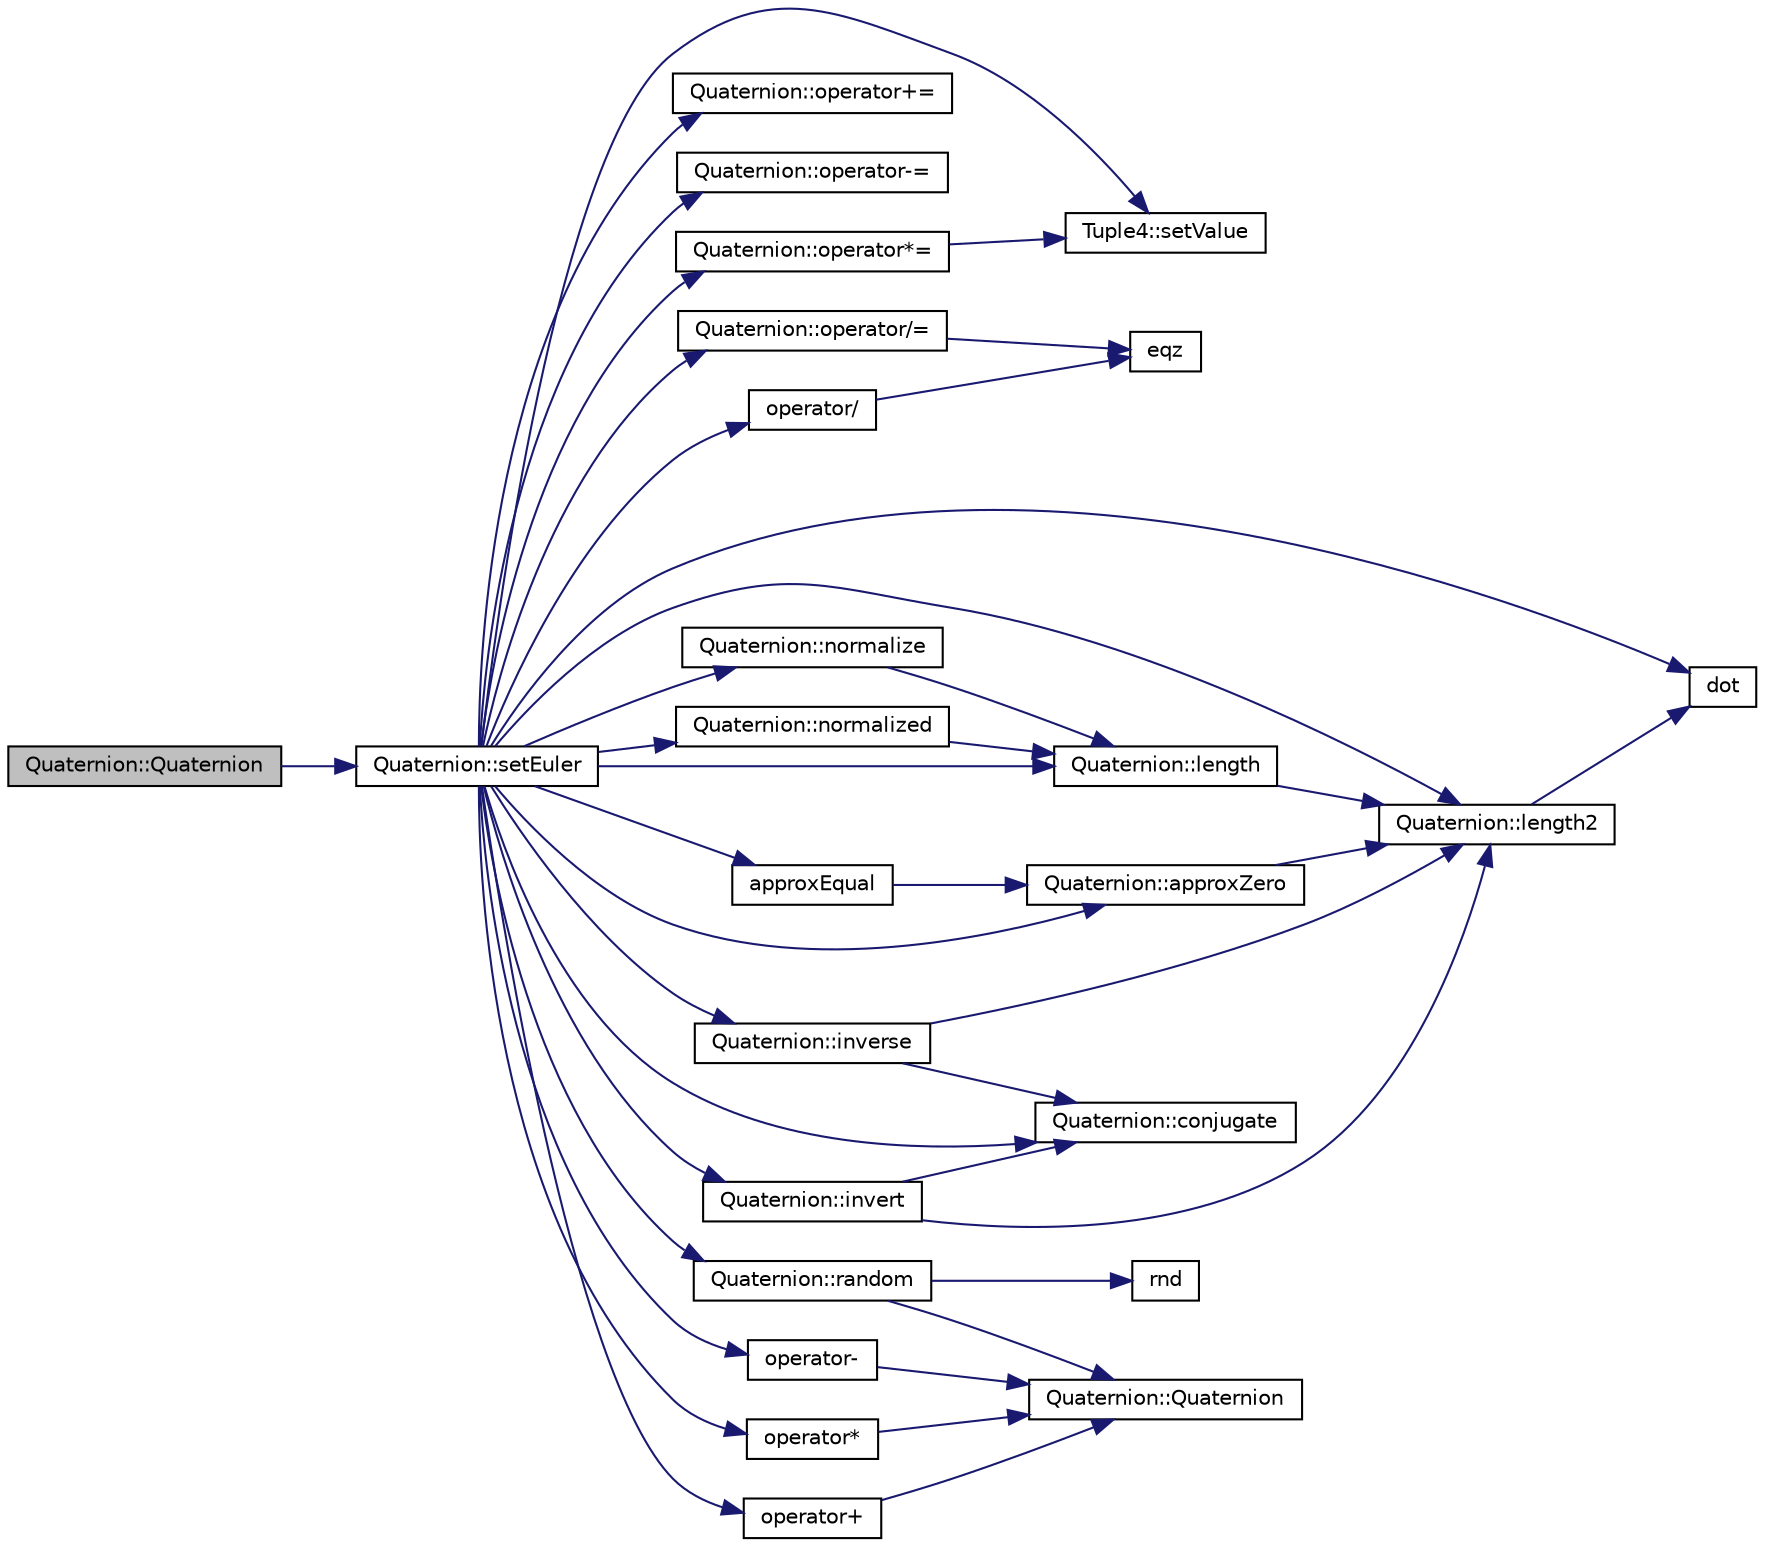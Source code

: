digraph "Quaternion::Quaternion"
{
  edge [fontname="Helvetica",fontsize="10",labelfontname="Helvetica",labelfontsize="10"];
  node [fontname="Helvetica",fontsize="10",shape=record];
  rankdir="LR";
  Node1 [label="Quaternion::Quaternion",height=0.2,width=0.4,color="black", fillcolor="grey75", style="filled", fontcolor="black"];
  Node1 -> Node2 [color="midnightblue",fontsize="10",style="solid",fontname="Helvetica"];
  Node2 [label="Quaternion::setEuler",height=0.2,width=0.4,color="black", fillcolor="white", style="filled",URL="$class_quaternion.html#ad4b1a898420fc0a127be19b6bcd609ac"];
  Node2 -> Node3 [color="midnightblue",fontsize="10",style="solid",fontname="Helvetica"];
  Node3 [label="Tuple4::setValue",height=0.2,width=0.4,color="black", fillcolor="white", style="filled",URL="$class_tuple4.html#a834d2dbe95693c00359e74095e38f932"];
  Node2 -> Node4 [color="midnightblue",fontsize="10",style="solid",fontname="Helvetica"];
  Node4 [label="Quaternion::operator+=",height=0.2,width=0.4,color="black", fillcolor="white", style="filled",URL="$class_quaternion.html#aac7d5610528f151ffc9469b0fdaaef52"];
  Node2 -> Node5 [color="midnightblue",fontsize="10",style="solid",fontname="Helvetica"];
  Node5 [label="Quaternion::operator-=",height=0.2,width=0.4,color="black", fillcolor="white", style="filled",URL="$class_quaternion.html#ace180c881a89099936efbf2ed3e81009"];
  Node2 -> Node6 [color="midnightblue",fontsize="10",style="solid",fontname="Helvetica"];
  Node6 [label="Quaternion::operator*=",height=0.2,width=0.4,color="black", fillcolor="white", style="filled",URL="$class_quaternion.html#a8941e3b43aabd15e2471e57ebd49c8a7"];
  Node6 -> Node3 [color="midnightblue",fontsize="10",style="solid",fontname="Helvetica"];
  Node2 -> Node7 [color="midnightblue",fontsize="10",style="solid",fontname="Helvetica"];
  Node7 [label="Quaternion::operator/=",height=0.2,width=0.4,color="black", fillcolor="white", style="filled",URL="$class_quaternion.html#aa10f5adf08d83970b04657ad9dee2537"];
  Node7 -> Node8 [color="midnightblue",fontsize="10",style="solid",fontname="Helvetica"];
  Node8 [label="eqz",height=0.2,width=0.4,color="black", fillcolor="white", style="filled",URL="$_basic_8h.html#a665ec20bb54e4ac38c9068f7d18893d2"];
  Node2 -> Node9 [color="midnightblue",fontsize="10",style="solid",fontname="Helvetica"];
  Node9 [label="Quaternion::length2",height=0.2,width=0.4,color="black", fillcolor="white", style="filled",URL="$class_quaternion.html#a4a4e91532cd1d3ee9c6da21e979c4f33"];
  Node9 -> Node10 [color="midnightblue",fontsize="10",style="solid",fontname="Helvetica"];
  Node10 [label="dot",height=0.2,width=0.4,color="black", fillcolor="white", style="filled",URL="$_quaternion_8h.html#af8cf8caa91dd2209c53a956d41cb26ae"];
  Node2 -> Node11 [color="midnightblue",fontsize="10",style="solid",fontname="Helvetica"];
  Node11 [label="Quaternion::length",height=0.2,width=0.4,color="black", fillcolor="white", style="filled",URL="$class_quaternion.html#a5e4e93c368555bc9abab47741366d0fb"];
  Node11 -> Node9 [color="midnightblue",fontsize="10",style="solid",fontname="Helvetica"];
  Node2 -> Node12 [color="midnightblue",fontsize="10",style="solid",fontname="Helvetica"];
  Node12 [label="Quaternion::approxZero",height=0.2,width=0.4,color="black", fillcolor="white", style="filled",URL="$class_quaternion.html#af1c8e09ad9086baec4a034355894455e"];
  Node12 -> Node9 [color="midnightblue",fontsize="10",style="solid",fontname="Helvetica"];
  Node2 -> Node13 [color="midnightblue",fontsize="10",style="solid",fontname="Helvetica"];
  Node13 [label="Quaternion::normalize",height=0.2,width=0.4,color="black", fillcolor="white", style="filled",URL="$class_quaternion.html#a48e6bafb249c895ed25f29dc9170e11e"];
  Node13 -> Node11 [color="midnightblue",fontsize="10",style="solid",fontname="Helvetica"];
  Node2 -> Node14 [color="midnightblue",fontsize="10",style="solid",fontname="Helvetica"];
  Node14 [label="Quaternion::normalized",height=0.2,width=0.4,color="black", fillcolor="white", style="filled",URL="$class_quaternion.html#ab5dfe38fa0b8252ed86890afcd2cdc56"];
  Node14 -> Node11 [color="midnightblue",fontsize="10",style="solid",fontname="Helvetica"];
  Node2 -> Node15 [color="midnightblue",fontsize="10",style="solid",fontname="Helvetica"];
  Node15 [label="Quaternion::conjugate",height=0.2,width=0.4,color="black", fillcolor="white", style="filled",URL="$class_quaternion.html#ae387bec8f394bdc58a5ac1480f11140f"];
  Node2 -> Node16 [color="midnightblue",fontsize="10",style="solid",fontname="Helvetica"];
  Node16 [label="Quaternion::invert",height=0.2,width=0.4,color="black", fillcolor="white", style="filled",URL="$class_quaternion.html#af412b81da68a27d6e5c259614f8e5fd3"];
  Node16 -> Node15 [color="midnightblue",fontsize="10",style="solid",fontname="Helvetica"];
  Node16 -> Node9 [color="midnightblue",fontsize="10",style="solid",fontname="Helvetica"];
  Node2 -> Node17 [color="midnightblue",fontsize="10",style="solid",fontname="Helvetica"];
  Node17 [label="Quaternion::inverse",height=0.2,width=0.4,color="black", fillcolor="white", style="filled",URL="$class_quaternion.html#a2e71a7ea0298adbed24994264921589a"];
  Node17 -> Node15 [color="midnightblue",fontsize="10",style="solid",fontname="Helvetica"];
  Node17 -> Node9 [color="midnightblue",fontsize="10",style="solid",fontname="Helvetica"];
  Node2 -> Node18 [color="midnightblue",fontsize="10",style="solid",fontname="Helvetica"];
  Node18 [label="Quaternion::random",height=0.2,width=0.4,color="black", fillcolor="white", style="filled",URL="$class_quaternion.html#a6b3cb5fe5b54bc636c0f5182eb261b20"];
  Node18 -> Node19 [color="midnightblue",fontsize="10",style="solid",fontname="Helvetica"];
  Node19 [label="rnd",height=0.2,width=0.4,color="black", fillcolor="white", style="filled",URL="$_basic_8h.html#a075d63a0b4e14b622d719c9f410032fc"];
  Node18 -> Node20 [color="midnightblue",fontsize="10",style="solid",fontname="Helvetica"];
  Node20 [label="Quaternion::Quaternion",height=0.2,width=0.4,color="black", fillcolor="white", style="filled",URL="$class_quaternion.html#abcc01358aada56ea5f0db4da18aaf77d"];
  Node2 -> Node21 [color="midnightblue",fontsize="10",style="solid",fontname="Helvetica"];
  Node21 [label="operator+",height=0.2,width=0.4,color="black", fillcolor="white", style="filled",URL="$_quaternion_8h.html#a55c89dc55cca66b19679705c566a165a"];
  Node21 -> Node20 [color="midnightblue",fontsize="10",style="solid",fontname="Helvetica"];
  Node2 -> Node22 [color="midnightblue",fontsize="10",style="solid",fontname="Helvetica"];
  Node22 [label="operator-",height=0.2,width=0.4,color="black", fillcolor="white", style="filled",URL="$_quaternion_8h.html#a3a5605ba3f0bb654c528d2f7beb34147"];
  Node22 -> Node20 [color="midnightblue",fontsize="10",style="solid",fontname="Helvetica"];
  Node2 -> Node23 [color="midnightblue",fontsize="10",style="solid",fontname="Helvetica"];
  Node23 [label="operator*",height=0.2,width=0.4,color="black", fillcolor="white", style="filled",URL="$_quaternion_8h.html#a02f988d3aef50bac26fc6fed8429d6a2"];
  Node23 -> Node20 [color="midnightblue",fontsize="10",style="solid",fontname="Helvetica"];
  Node2 -> Node24 [color="midnightblue",fontsize="10",style="solid",fontname="Helvetica"];
  Node24 [label="operator/",height=0.2,width=0.4,color="black", fillcolor="white", style="filled",URL="$_quaternion_8h.html#a6dc446d9dfdec57be3df49b662ab13fb"];
  Node24 -> Node8 [color="midnightblue",fontsize="10",style="solid",fontname="Helvetica"];
  Node2 -> Node10 [color="midnightblue",fontsize="10",style="solid",fontname="Helvetica"];
  Node2 -> Node25 [color="midnightblue",fontsize="10",style="solid",fontname="Helvetica"];
  Node25 [label="approxEqual",height=0.2,width=0.4,color="black", fillcolor="white", style="filled",URL="$_quaternion_8h.html#a038854076b4aae240e94bd967d24da71"];
  Node25 -> Node12 [color="midnightblue",fontsize="10",style="solid",fontname="Helvetica"];
}
